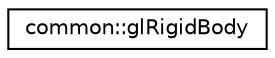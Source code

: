 digraph "Graphical Class Hierarchy"
{
  edge [fontname="Helvetica",fontsize="10",labelfontname="Helvetica",labelfontsize="10"];
  node [fontname="Helvetica",fontsize="10",shape=record];
  rankdir="LR";
  Node1 [label="common::glRigidBody",height=0.2,width=0.4,color="black", fillcolor="white", style="filled",URL="$structcommon_1_1glRigidBody.html"];
}
